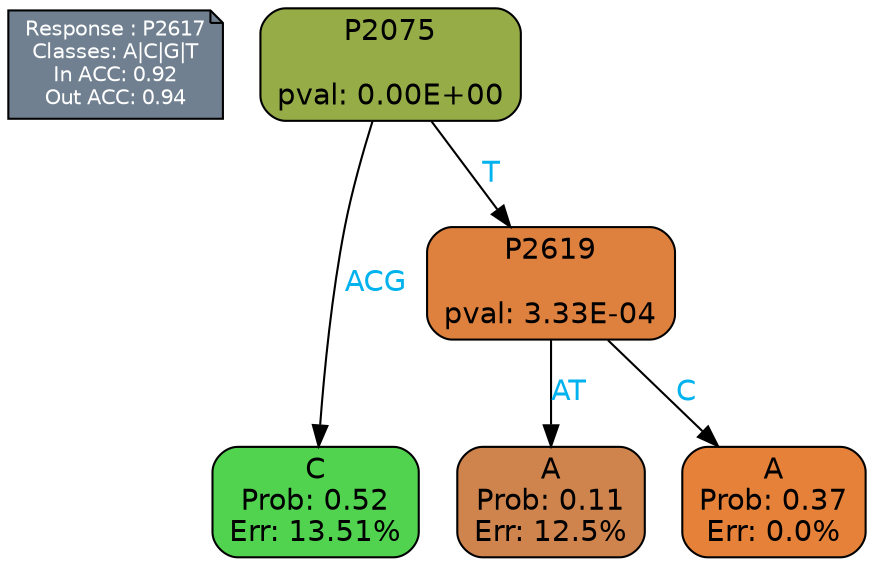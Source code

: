 digraph Tree {
node [shape=box, style="filled, rounded", color="black", fontname=helvetica] ;
graph [ranksep=equally, splines=polylines, bgcolor=transparent, dpi=600] ;
edge [fontname=helvetica] ;
LEGEND [label="Response : P2617
Classes: A|C|G|T
In ACC: 0.92
Out ACC: 0.94
",shape=note,align=left,style=filled,fillcolor="slategray",fontcolor="white",fontsize=10];1 [label="P2075

pval: 0.00E+00", fillcolor="#95ac47"] ;
2 [label="C
Prob: 0.52
Err: 13.51%", fillcolor="#51d350"] ;
3 [label="P2619

pval: 3.33E-04", fillcolor="#df813e"] ;
4 [label="A
Prob: 0.11
Err: 12.5%", fillcolor="#cf844e"] ;
5 [label="A
Prob: 0.37
Err: 0.0%", fillcolor="#e58139"] ;
1 -> 2 [label="ACG",fontcolor=deepskyblue2] ;
1 -> 3 [label="T",fontcolor=deepskyblue2] ;
3 -> 4 [label="AT",fontcolor=deepskyblue2] ;
3 -> 5 [label="C",fontcolor=deepskyblue2] ;
{rank = same; 2;4;5;}{rank = same; LEGEND;1;}}